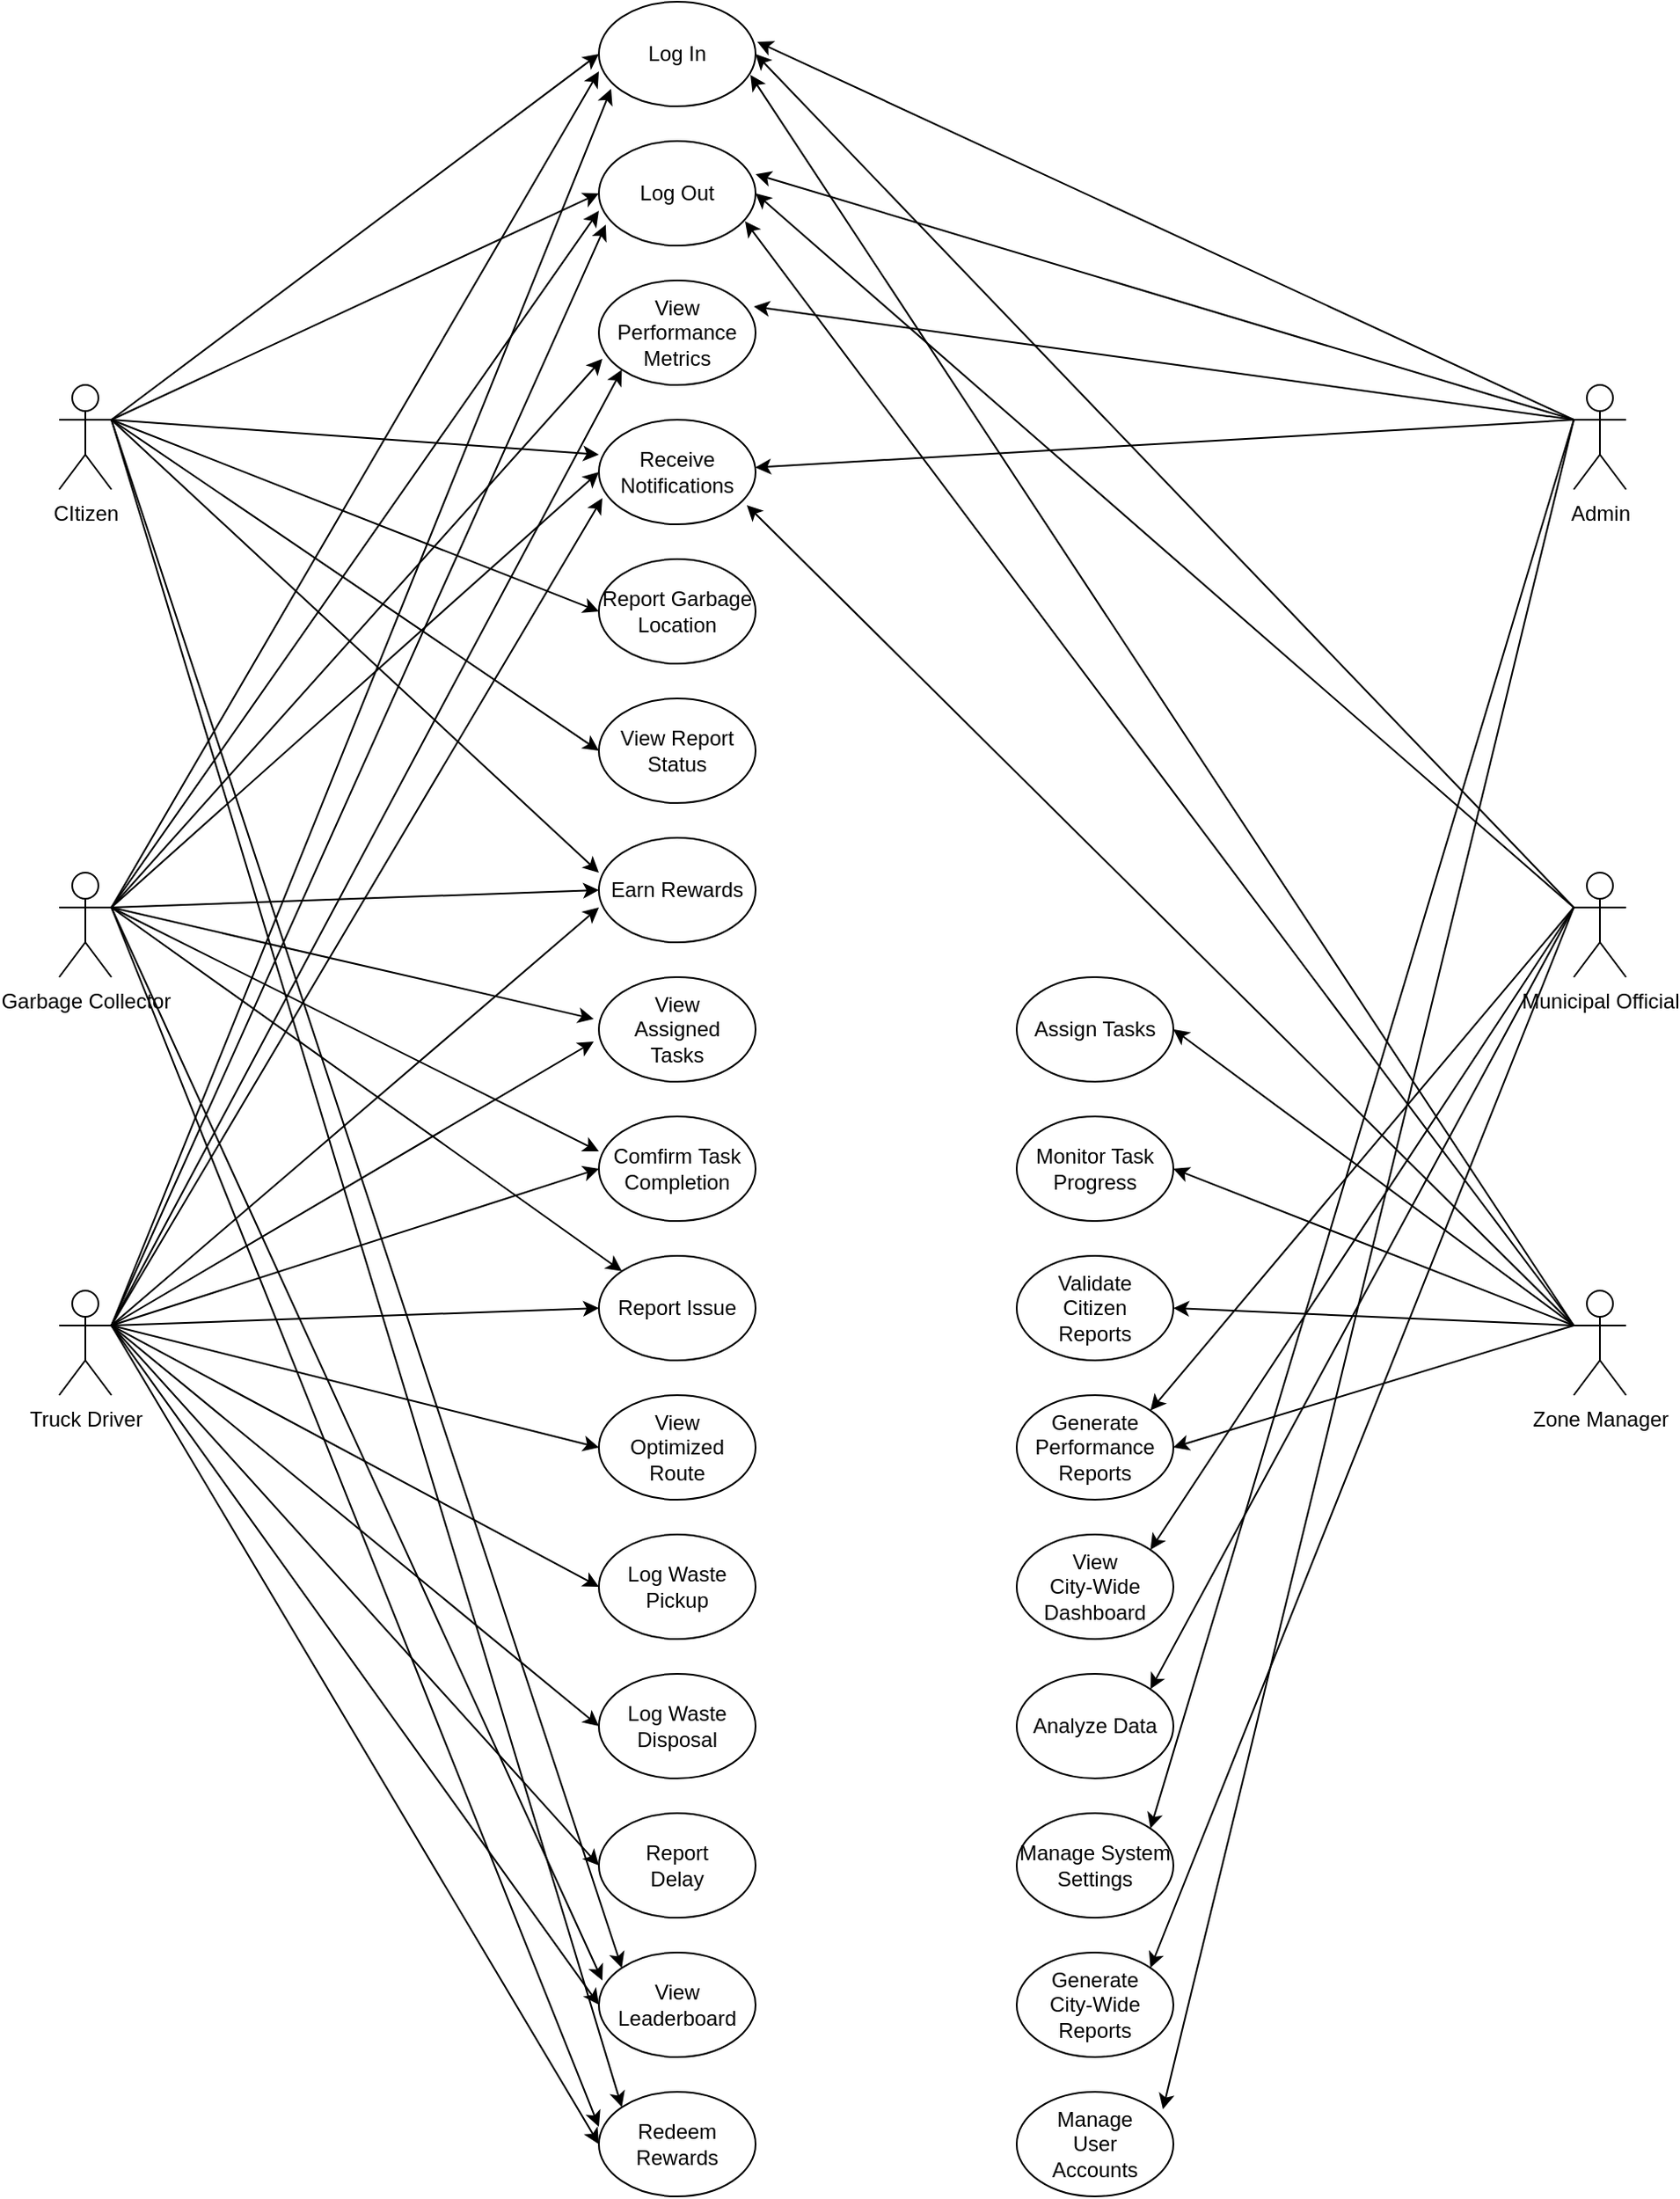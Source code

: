<mxfile version="28.0.7">
  <diagram name="Page-1" id="DpO9iMzfWjLum_n4VByZ">
    <mxGraphModel dx="1426" dy="865" grid="1" gridSize="10" guides="1" tooltips="1" connect="1" arrows="1" fold="1" page="1" pageScale="1" pageWidth="1169" pageHeight="1654" background="#ffffff" math="0" shadow="0">
      <root>
        <mxCell id="0" />
        <mxCell id="1" parent="0" />
        <mxCell id="LSAs5oSdMveP9yP4Xt4q-1" value="CItizen" style="shape=umlActor;verticalLabelPosition=bottom;verticalAlign=top;html=1;outlineConnect=0;rounded=1;" parent="1" vertex="1">
          <mxGeometry x="130" y="300" width="30" height="60" as="geometry" />
        </mxCell>
        <mxCell id="LSAs5oSdMveP9yP4Xt4q-4" value="Garbage Collector" style="shape=umlActor;verticalLabelPosition=bottom;verticalAlign=top;html=1;outlineConnect=0;rounded=1;" parent="1" vertex="1">
          <mxGeometry x="130" y="580" width="30" height="60" as="geometry" />
        </mxCell>
        <mxCell id="LSAs5oSdMveP9yP4Xt4q-8" value="Truck Driver" style="shape=umlActor;verticalLabelPosition=bottom;verticalAlign=top;html=1;outlineConnect=0;rounded=1;" parent="1" vertex="1">
          <mxGeometry x="130" y="820" width="30" height="60" as="geometry" />
        </mxCell>
        <mxCell id="LSAs5oSdMveP9yP4Xt4q-10" value="Municipal Official" style="shape=umlActor;verticalLabelPosition=bottom;verticalAlign=top;html=1;outlineConnect=0;rounded=1;" parent="1" vertex="1">
          <mxGeometry x="1000" y="580" width="30" height="60" as="geometry" />
        </mxCell>
        <mxCell id="LSAs5oSdMveP9yP4Xt4q-14" value="Log In" style="ellipse;whiteSpace=wrap;html=1;rounded=1;" parent="1" vertex="1">
          <mxGeometry x="440" y="80" width="90" height="60" as="geometry" />
        </mxCell>
        <mxCell id="LSAs5oSdMveP9yP4Xt4q-15" value="Log Out" style="ellipse;whiteSpace=wrap;html=1;rounded=1;" parent="1" vertex="1">
          <mxGeometry x="440" y="160" width="90" height="60" as="geometry" />
        </mxCell>
        <mxCell id="LSAs5oSdMveP9yP4Xt4q-16" value="Report Garbage Location" style="ellipse;whiteSpace=wrap;html=1;rounded=1;" parent="1" vertex="1">
          <mxGeometry x="440" y="400" width="90" height="60" as="geometry" />
        </mxCell>
        <mxCell id="LSAs5oSdMveP9yP4Xt4q-17" value="View Performance Metrics" style="ellipse;whiteSpace=wrap;html=1;rounded=1;" parent="1" vertex="1">
          <mxGeometry x="440" y="240" width="90" height="60" as="geometry" />
        </mxCell>
        <mxCell id="LSAs5oSdMveP9yP4Xt4q-19" value="Earn Rewards" style="ellipse;whiteSpace=wrap;html=1;rounded=1;" parent="1" vertex="1">
          <mxGeometry x="440" y="560" width="90" height="60" as="geometry" />
        </mxCell>
        <mxCell id="LSAs5oSdMveP9yP4Xt4q-20" value="Comfirm&amp;nbsp;&lt;span style=&quot;background-color: transparent; color: light-dark(rgb(0, 0, 0), rgb(255, 255, 255));&quot;&gt;Task&lt;/span&gt;&lt;div&gt;&lt;div&gt;Completion&lt;/div&gt;&lt;/div&gt;" style="ellipse;whiteSpace=wrap;html=1;rounded=1;" parent="1" vertex="1">
          <mxGeometry x="440" y="720" width="90" height="60" as="geometry" />
        </mxCell>
        <mxCell id="LSAs5oSdMveP9yP4Xt4q-21" value="Report Issue" style="ellipse;whiteSpace=wrap;html=1;rounded=1;" parent="1" vertex="1">
          <mxGeometry x="440" y="800" width="90" height="60" as="geometry" />
        </mxCell>
        <mxCell id="LSAs5oSdMveP9yP4Xt4q-22" value="View&lt;div&gt;Optimized Route&lt;/div&gt;" style="ellipse;whiteSpace=wrap;html=1;rounded=1;" parent="1" vertex="1">
          <mxGeometry x="440" y="880" width="90" height="60" as="geometry" />
        </mxCell>
        <mxCell id="LSAs5oSdMveP9yP4Xt4q-23" value="Log&amp;nbsp;&lt;span style=&quot;background-color: transparent; color: light-dark(rgb(0, 0, 0), rgb(255, 255, 255));&quot;&gt;Waste Pickup&lt;/span&gt;" style="ellipse;whiteSpace=wrap;html=1;rounded=1;" parent="1" vertex="1">
          <mxGeometry x="440" y="960" width="90" height="60" as="geometry" />
        </mxCell>
        <mxCell id="LSAs5oSdMveP9yP4Xt4q-24" value="Log Waste Disposal" style="ellipse;whiteSpace=wrap;html=1;rounded=1;" parent="1" vertex="1">
          <mxGeometry x="440" y="1040" width="90" height="60" as="geometry" />
        </mxCell>
        <mxCell id="LSAs5oSdMveP9yP4Xt4q-25" value="Report&lt;div&gt;Delay&lt;/div&gt;" style="ellipse;whiteSpace=wrap;html=1;rounded=1;" parent="1" vertex="1">
          <mxGeometry x="440" y="1120" width="90" height="60" as="geometry" />
        </mxCell>
        <mxCell id="LSAs5oSdMveP9yP4Xt4q-26" value="Assign Tasks" style="ellipse;whiteSpace=wrap;html=1;rounded=1;" parent="1" vertex="1">
          <mxGeometry x="680" y="640" width="90" height="60" as="geometry" />
        </mxCell>
        <mxCell id="LSAs5oSdMveP9yP4Xt4q-27" value="Monitor Task Progress" style="ellipse;whiteSpace=wrap;html=1;rounded=1;" parent="1" vertex="1">
          <mxGeometry x="680" y="720" width="90" height="60" as="geometry" />
        </mxCell>
        <mxCell id="LSAs5oSdMveP9yP4Xt4q-28" value="Validate&lt;div&gt;&lt;span style=&quot;background-color: transparent; color: light-dark(rgb(0, 0, 0), rgb(255, 255, 255));&quot;&gt;Citizen&lt;/span&gt;&lt;div&gt;&lt;span style=&quot;background-color: transparent; color: light-dark(rgb(0, 0, 0), rgb(255, 255, 255));&quot;&gt;Reports&lt;/span&gt;&lt;/div&gt;&lt;/div&gt;" style="ellipse;whiteSpace=wrap;html=1;rounded=1;" parent="1" vertex="1">
          <mxGeometry x="680" y="800" width="90" height="60" as="geometry" />
        </mxCell>
        <mxCell id="LSAs5oSdMveP9yP4Xt4q-29" value="Generate Performance Reports" style="ellipse;whiteSpace=wrap;html=1;rounded=1;" parent="1" vertex="1">
          <mxGeometry x="680" y="880" width="90" height="60" as="geometry" />
        </mxCell>
        <mxCell id="LSAs5oSdMveP9yP4Xt4q-30" value="View&lt;div&gt;City-Wide&lt;/div&gt;&lt;div&gt;Dashboard&lt;/div&gt;" style="ellipse;whiteSpace=wrap;html=1;rounded=1;" parent="1" vertex="1">
          <mxGeometry x="680" y="960" width="90" height="60" as="geometry" />
        </mxCell>
        <mxCell id="LSAs5oSdMveP9yP4Xt4q-31" value="Analyze Data" style="ellipse;whiteSpace=wrap;html=1;rounded=1;" parent="1" vertex="1">
          <mxGeometry x="680" y="1040" width="90" height="60" as="geometry" />
        </mxCell>
        <mxCell id="LSAs5oSdMveP9yP4Xt4q-32" value="Manage System Settings" style="ellipse;whiteSpace=wrap;html=1;rounded=1;" parent="1" vertex="1">
          <mxGeometry x="680" y="1120" width="90" height="60" as="geometry" />
        </mxCell>
        <mxCell id="LSAs5oSdMveP9yP4Xt4q-33" value="Generate&lt;div&gt;City-Wide&lt;/div&gt;&lt;div&gt;Reports&lt;/div&gt;" style="ellipse;whiteSpace=wrap;html=1;rounded=1;" parent="1" vertex="1">
          <mxGeometry x="680" y="1200" width="90" height="60" as="geometry" />
        </mxCell>
        <mxCell id="LSAs5oSdMveP9yP4Xt4q-34" value="Manage&lt;div&gt;User&lt;/div&gt;&lt;div&gt;Accounts&lt;/div&gt;" style="ellipse;whiteSpace=wrap;html=1;rounded=1;" parent="1" vertex="1">
          <mxGeometry x="680" y="1280" width="90" height="60" as="geometry" />
        </mxCell>
        <mxCell id="LSAs5oSdMveP9yP4Xt4q-35" value="View Leaderboard" style="ellipse;whiteSpace=wrap;html=1;rounded=1;" parent="1" vertex="1">
          <mxGeometry x="440" y="1200" width="90" height="60" as="geometry" />
        </mxCell>
        <mxCell id="LSAs5oSdMveP9yP4Xt4q-36" value="Redeem&lt;div&gt;Rewards&lt;/div&gt;" style="ellipse;whiteSpace=wrap;html=1;rounded=1;" parent="1" vertex="1">
          <mxGeometry x="440" y="1280" width="90" height="60" as="geometry" />
        </mxCell>
        <mxCell id="LSAs5oSdMveP9yP4Xt4q-37" value="View&lt;div&gt;Assigned&lt;/div&gt;&lt;div&gt;Tasks&lt;/div&gt;" style="ellipse;whiteSpace=wrap;html=1;rounded=1;" parent="1" vertex="1">
          <mxGeometry x="440" y="640" width="90" height="60" as="geometry" />
        </mxCell>
        <mxCell id="LSAs5oSdMveP9yP4Xt4q-38" value="Receive Notifications" style="ellipse;whiteSpace=wrap;html=1;rounded=1;" parent="1" vertex="1">
          <mxGeometry x="440" y="320" width="90" height="60" as="geometry" />
        </mxCell>
        <mxCell id="m6IIViM59i8U2YxwG6Qa-5" value="Admin" style="shape=umlActor;verticalLabelPosition=bottom;verticalAlign=top;html=1;outlineConnect=0;rounded=1;" parent="1" vertex="1">
          <mxGeometry x="1000" y="300" width="30" height="60" as="geometry" />
        </mxCell>
        <mxCell id="m6IIViM59i8U2YxwG6Qa-17" value="" style="endArrow=classic;html=1;rounded=0;entryX=0;entryY=0.5;entryDx=0;entryDy=0;exitX=1;exitY=0.333;exitDx=0;exitDy=0;exitPerimeter=0;" parent="1" source="LSAs5oSdMveP9yP4Xt4q-1" target="LSAs5oSdMveP9yP4Xt4q-14" edge="1">
          <mxGeometry width="50" height="50" relative="1" as="geometry">
            <mxPoint x="200" y="290" as="sourcePoint" />
            <mxPoint x="210" y="270" as="targetPoint" />
          </mxGeometry>
        </mxCell>
        <mxCell id="m6IIViM59i8U2YxwG6Qa-27" value="" style="endArrow=classic;html=1;rounded=0;entryX=1;entryY=0.317;entryDx=0;entryDy=0;entryPerimeter=0;" parent="1" target="LSAs5oSdMveP9yP4Xt4q-15" edge="1">
          <mxGeometry width="50" height="50" relative="1" as="geometry">
            <mxPoint x="1000" y="320" as="sourcePoint" />
            <mxPoint x="1050" y="270" as="targetPoint" />
          </mxGeometry>
        </mxCell>
        <mxCell id="m6IIViM59i8U2YxwG6Qa-28" value="" style="endArrow=classic;html=1;rounded=0;entryX=0.078;entryY=0.833;entryDx=0;entryDy=0;entryPerimeter=0;" parent="1" target="LSAs5oSdMveP9yP4Xt4q-14" edge="1">
          <mxGeometry width="50" height="50" relative="1" as="geometry">
            <mxPoint x="160" y="840" as="sourcePoint" />
            <mxPoint x="210" y="790" as="targetPoint" />
          </mxGeometry>
        </mxCell>
        <mxCell id="m6IIViM59i8U2YxwG6Qa-29" value="" style="endArrow=classic;html=1;rounded=0;entryX=0;entryY=0.667;entryDx=0;entryDy=0;entryPerimeter=0;" parent="1" target="LSAs5oSdMveP9yP4Xt4q-14" edge="1">
          <mxGeometry width="50" height="50" relative="1" as="geometry">
            <mxPoint x="160" y="600" as="sourcePoint" />
            <mxPoint x="210" y="550" as="targetPoint" />
          </mxGeometry>
        </mxCell>
        <mxCell id="m6IIViM59i8U2YxwG6Qa-31" value="" style="endArrow=classic;html=1;rounded=0;entryX=1.011;entryY=0.383;entryDx=0;entryDy=0;entryPerimeter=0;" parent="1" target="LSAs5oSdMveP9yP4Xt4q-14" edge="1">
          <mxGeometry width="50" height="50" relative="1" as="geometry">
            <mxPoint x="1000" y="320" as="sourcePoint" />
            <mxPoint x="530" y="90" as="targetPoint" />
          </mxGeometry>
        </mxCell>
        <mxCell id="m6IIViM59i8U2YxwG6Qa-32" value="" style="endArrow=classic;html=1;rounded=0;entryX=1;entryY=0.5;entryDx=0;entryDy=0;" parent="1" target="LSAs5oSdMveP9yP4Xt4q-14" edge="1">
          <mxGeometry width="50" height="50" relative="1" as="geometry">
            <mxPoint x="1000" y="600" as="sourcePoint" />
            <mxPoint x="840" y="310" as="targetPoint" />
          </mxGeometry>
        </mxCell>
        <mxCell id="m6IIViM59i8U2YxwG6Qa-35" value="" style="endArrow=classic;html=1;rounded=0;entryX=1;entryY=0.5;entryDx=0;entryDy=0;" parent="1" target="LSAs5oSdMveP9yP4Xt4q-15" edge="1">
          <mxGeometry width="50" height="50" relative="1" as="geometry">
            <mxPoint x="1000" y="600" as="sourcePoint" />
            <mxPoint x="1050" y="550" as="targetPoint" />
          </mxGeometry>
        </mxCell>
        <mxCell id="m6IIViM59i8U2YxwG6Qa-36" value="" style="endArrow=classic;html=1;rounded=0;entryX=0.989;entryY=0.25;entryDx=0;entryDy=0;entryPerimeter=0;" parent="1" target="LSAs5oSdMveP9yP4Xt4q-17" edge="1">
          <mxGeometry width="50" height="50" relative="1" as="geometry">
            <mxPoint x="1000" y="320" as="sourcePoint" />
            <mxPoint x="530" y="249" as="targetPoint" />
          </mxGeometry>
        </mxCell>
        <mxCell id="m6IIViM59i8U2YxwG6Qa-38" value="" style="endArrow=classic;html=1;rounded=0;" parent="1" target="LSAs5oSdMveP9yP4Xt4q-38" edge="1">
          <mxGeometry width="50" height="50" relative="1" as="geometry">
            <mxPoint x="1000" y="320" as="sourcePoint" />
            <mxPoint x="1050" y="270" as="targetPoint" />
          </mxGeometry>
        </mxCell>
        <mxCell id="m6IIViM59i8U2YxwG6Qa-42" value="" style="endArrow=classic;html=1;rounded=0;entryX=0;entryY=0.5;entryDx=0;entryDy=0;" parent="1" target="LSAs5oSdMveP9yP4Xt4q-15" edge="1">
          <mxGeometry width="50" height="50" relative="1" as="geometry">
            <mxPoint x="160" y="320" as="sourcePoint" />
            <mxPoint x="210" y="270" as="targetPoint" />
          </mxGeometry>
        </mxCell>
        <mxCell id="m6IIViM59i8U2YxwG6Qa-44" value="" style="endArrow=classic;html=1;rounded=0;entryX=0;entryY=0.333;entryDx=0;entryDy=0;entryPerimeter=0;" parent="1" target="LSAs5oSdMveP9yP4Xt4q-38" edge="1">
          <mxGeometry width="50" height="50" relative="1" as="geometry">
            <mxPoint x="160" y="320" as="sourcePoint" />
            <mxPoint x="210" y="270" as="targetPoint" />
          </mxGeometry>
        </mxCell>
        <mxCell id="m6IIViM59i8U2YxwG6Qa-45" value="" style="endArrow=classic;html=1;rounded=0;entryX=0;entryY=0.667;entryDx=0;entryDy=0;entryPerimeter=0;" parent="1" target="LSAs5oSdMveP9yP4Xt4q-15" edge="1">
          <mxGeometry width="50" height="50" relative="1" as="geometry">
            <mxPoint x="160" y="600" as="sourcePoint" />
            <mxPoint x="210" y="550" as="targetPoint" />
          </mxGeometry>
        </mxCell>
        <mxCell id="m6IIViM59i8U2YxwG6Qa-46" value="" style="endArrow=classic;html=1;rounded=0;entryX=0.022;entryY=0.75;entryDx=0;entryDy=0;entryPerimeter=0;" parent="1" target="LSAs5oSdMveP9yP4Xt4q-17" edge="1">
          <mxGeometry width="50" height="50" relative="1" as="geometry">
            <mxPoint x="160" y="600" as="sourcePoint" />
            <mxPoint x="210" y="550" as="targetPoint" />
          </mxGeometry>
        </mxCell>
        <mxCell id="m6IIViM59i8U2YxwG6Qa-47" value="" style="endArrow=classic;html=1;rounded=0;entryX=0;entryY=0.5;entryDx=0;entryDy=0;" parent="1" target="LSAs5oSdMveP9yP4Xt4q-38" edge="1">
          <mxGeometry width="50" height="50" relative="1" as="geometry">
            <mxPoint x="160" y="600" as="sourcePoint" />
            <mxPoint x="210" y="550" as="targetPoint" />
          </mxGeometry>
        </mxCell>
        <mxCell id="m6IIViM59i8U2YxwG6Qa-48" value="" style="endArrow=classic;html=1;rounded=0;entryX=0.044;entryY=0.8;entryDx=0;entryDy=0;entryPerimeter=0;" parent="1" target="LSAs5oSdMveP9yP4Xt4q-15" edge="1">
          <mxGeometry width="50" height="50" relative="1" as="geometry">
            <mxPoint x="160" y="840" as="sourcePoint" />
            <mxPoint x="210" y="790" as="targetPoint" />
          </mxGeometry>
        </mxCell>
        <mxCell id="m6IIViM59i8U2YxwG6Qa-49" value="" style="endArrow=classic;html=1;rounded=0;entryX=0;entryY=1;entryDx=0;entryDy=0;" parent="1" target="LSAs5oSdMveP9yP4Xt4q-17" edge="1">
          <mxGeometry width="50" height="50" relative="1" as="geometry">
            <mxPoint x="160" y="840" as="sourcePoint" />
            <mxPoint x="210" y="790" as="targetPoint" />
          </mxGeometry>
        </mxCell>
        <mxCell id="m6IIViM59i8U2YxwG6Qa-50" value="" style="endArrow=classic;html=1;rounded=0;entryX=0.022;entryY=0.75;entryDx=0;entryDy=0;entryPerimeter=0;" parent="1" target="LSAs5oSdMveP9yP4Xt4q-38" edge="1">
          <mxGeometry width="50" height="50" relative="1" as="geometry">
            <mxPoint x="160" y="840" as="sourcePoint" />
            <mxPoint x="210" y="790" as="targetPoint" />
          </mxGeometry>
        </mxCell>
        <mxCell id="m6IIViM59i8U2YxwG6Qa-51" value="" style="endArrow=classic;html=1;rounded=0;entryX=0;entryY=0.5;entryDx=0;entryDy=0;" parent="1" target="LSAs5oSdMveP9yP4Xt4q-16" edge="1">
          <mxGeometry width="50" height="50" relative="1" as="geometry">
            <mxPoint x="160" y="320" as="sourcePoint" />
            <mxPoint x="210" y="270" as="targetPoint" />
          </mxGeometry>
        </mxCell>
        <mxCell id="LSAs5oSdMveP9yP4Xt4q-9" value="Zone Manager" style="shape=umlActor;verticalLabelPosition=bottom;verticalAlign=top;html=1;outlineConnect=0;rounded=1;movable=1;resizable=1;rotatable=1;deletable=1;editable=1;locked=0;connectable=1;" parent="1" vertex="1">
          <mxGeometry x="1000" y="820" width="30" height="60" as="geometry" />
        </mxCell>
        <mxCell id="m6IIViM59i8U2YxwG6Qa-33" value="" style="endArrow=classic;html=1;rounded=0;entryX=0.967;entryY=0.7;entryDx=0;entryDy=0;entryPerimeter=0;movable=0;resizable=0;rotatable=0;deletable=0;editable=0;locked=1;connectable=0;" parent="1" target="LSAs5oSdMveP9yP4Xt4q-14" edge="1">
          <mxGeometry width="50" height="50" relative="1" as="geometry">
            <mxPoint x="1000" y="840" as="sourcePoint" />
            <mxPoint x="1050" y="790" as="targetPoint" />
          </mxGeometry>
        </mxCell>
        <mxCell id="m6IIViM59i8U2YxwG6Qa-37" value="" style="endArrow=classic;html=1;rounded=0;entryX=0.933;entryY=0.767;entryDx=0;entryDy=0;entryPerimeter=0;movable=0;resizable=0;rotatable=0;deletable=0;editable=0;locked=1;connectable=0;" parent="1" target="LSAs5oSdMveP9yP4Xt4q-15" edge="1">
          <mxGeometry width="50" height="50" relative="1" as="geometry">
            <mxPoint x="1000" y="840" as="sourcePoint" />
            <mxPoint x="1050" y="790" as="targetPoint" />
          </mxGeometry>
        </mxCell>
        <mxCell id="m6IIViM59i8U2YxwG6Qa-41" value="" style="endArrow=classic;html=1;rounded=0;entryX=0.944;entryY=0.817;entryDx=0;entryDy=0;entryPerimeter=0;movable=0;resizable=0;rotatable=0;deletable=0;editable=0;locked=1;connectable=0;" parent="1" target="LSAs5oSdMveP9yP4Xt4q-38" edge="1">
          <mxGeometry width="50" height="50" relative="1" as="geometry">
            <mxPoint x="1000" y="840" as="sourcePoint" />
            <mxPoint x="1050" y="790" as="targetPoint" />
          </mxGeometry>
        </mxCell>
        <mxCell id="m6IIViM59i8U2YxwG6Qa-59" value="View Report&lt;div&gt;Status&lt;/div&gt;" style="ellipse;whiteSpace=wrap;html=1;rounded=1;" parent="1" vertex="1">
          <mxGeometry x="440" y="480" width="90" height="60" as="geometry" />
        </mxCell>
        <mxCell id="m6IIViM59i8U2YxwG6Qa-60" value="" style="endArrow=classic;html=1;rounded=0;entryX=0;entryY=0.5;entryDx=0;entryDy=0;" parent="1" target="m6IIViM59i8U2YxwG6Qa-59" edge="1">
          <mxGeometry width="50" height="50" relative="1" as="geometry">
            <mxPoint x="160" y="320" as="sourcePoint" />
            <mxPoint x="210" y="270" as="targetPoint" />
          </mxGeometry>
        </mxCell>
        <mxCell id="m6IIViM59i8U2YxwG6Qa-61" value="" style="endArrow=classic;html=1;rounded=0;entryX=0;entryY=0.333;entryDx=0;entryDy=0;entryPerimeter=0;" parent="1" target="LSAs5oSdMveP9yP4Xt4q-19" edge="1">
          <mxGeometry width="50" height="50" relative="1" as="geometry">
            <mxPoint x="160" y="320" as="sourcePoint" />
            <mxPoint x="210" y="270" as="targetPoint" />
          </mxGeometry>
        </mxCell>
        <mxCell id="m6IIViM59i8U2YxwG6Qa-62" value="" style="endArrow=classic;html=1;rounded=0;entryX=0;entryY=0.5;entryDx=0;entryDy=0;" parent="1" target="LSAs5oSdMveP9yP4Xt4q-19" edge="1">
          <mxGeometry width="50" height="50" relative="1" as="geometry">
            <mxPoint x="160" y="600" as="sourcePoint" />
            <mxPoint x="210" y="550" as="targetPoint" />
          </mxGeometry>
        </mxCell>
        <mxCell id="m6IIViM59i8U2YxwG6Qa-63" value="" style="endArrow=classic;html=1;rounded=0;entryX=0;entryY=0.667;entryDx=0;entryDy=0;entryPerimeter=0;" parent="1" target="LSAs5oSdMveP9yP4Xt4q-19" edge="1">
          <mxGeometry width="50" height="50" relative="1" as="geometry">
            <mxPoint x="160" y="840" as="sourcePoint" />
            <mxPoint x="210" y="790" as="targetPoint" />
          </mxGeometry>
        </mxCell>
        <mxCell id="m6IIViM59i8U2YxwG6Qa-64" value="" style="endArrow=classic;html=1;rounded=0;entryX=-0.033;entryY=0.4;entryDx=0;entryDy=0;entryPerimeter=0;" parent="1" target="LSAs5oSdMveP9yP4Xt4q-37" edge="1">
          <mxGeometry width="50" height="50" relative="1" as="geometry">
            <mxPoint x="160" y="600" as="sourcePoint" />
            <mxPoint x="210" y="550" as="targetPoint" />
          </mxGeometry>
        </mxCell>
        <mxCell id="m6IIViM59i8U2YxwG6Qa-65" value="" style="endArrow=classic;html=1;rounded=0;entryX=-0.033;entryY=0.617;entryDx=0;entryDy=0;entryPerimeter=0;" parent="1" target="LSAs5oSdMveP9yP4Xt4q-37" edge="1">
          <mxGeometry width="50" height="50" relative="1" as="geometry">
            <mxPoint x="160" y="840" as="sourcePoint" />
            <mxPoint x="210" y="790" as="targetPoint" />
          </mxGeometry>
        </mxCell>
        <mxCell id="m6IIViM59i8U2YxwG6Qa-66" value="" style="endArrow=classic;html=1;rounded=0;" parent="1" edge="1">
          <mxGeometry width="50" height="50" relative="1" as="geometry">
            <mxPoint x="160" y="600" as="sourcePoint" />
            <mxPoint x="440" y="740" as="targetPoint" />
          </mxGeometry>
        </mxCell>
        <mxCell id="m6IIViM59i8U2YxwG6Qa-67" value="" style="endArrow=classic;html=1;rounded=0;entryX=0;entryY=0.5;entryDx=0;entryDy=0;" parent="1" target="LSAs5oSdMveP9yP4Xt4q-20" edge="1">
          <mxGeometry width="50" height="50" relative="1" as="geometry">
            <mxPoint x="160" y="840" as="sourcePoint" />
            <mxPoint x="210" y="790" as="targetPoint" />
          </mxGeometry>
        </mxCell>
        <mxCell id="m6IIViM59i8U2YxwG6Qa-68" value="" style="endArrow=classic;html=1;rounded=0;entryX=0;entryY=0;entryDx=0;entryDy=0;" parent="1" target="LSAs5oSdMveP9yP4Xt4q-21" edge="1">
          <mxGeometry width="50" height="50" relative="1" as="geometry">
            <mxPoint x="160" y="600" as="sourcePoint" />
            <mxPoint x="210" y="550" as="targetPoint" />
          </mxGeometry>
        </mxCell>
        <mxCell id="m6IIViM59i8U2YxwG6Qa-69" value="" style="endArrow=classic;html=1;rounded=0;entryX=0;entryY=0.5;entryDx=0;entryDy=0;" parent="1" target="LSAs5oSdMveP9yP4Xt4q-21" edge="1">
          <mxGeometry width="50" height="50" relative="1" as="geometry">
            <mxPoint x="160" y="840" as="sourcePoint" />
            <mxPoint x="210" y="790" as="targetPoint" />
          </mxGeometry>
        </mxCell>
        <mxCell id="m6IIViM59i8U2YxwG6Qa-70" value="" style="endArrow=classic;html=1;rounded=0;entryX=0;entryY=0.5;entryDx=0;entryDy=0;" parent="1" target="LSAs5oSdMveP9yP4Xt4q-22" edge="1">
          <mxGeometry width="50" height="50" relative="1" as="geometry">
            <mxPoint x="160" y="840" as="sourcePoint" />
            <mxPoint x="210" y="790" as="targetPoint" />
          </mxGeometry>
        </mxCell>
        <mxCell id="m6IIViM59i8U2YxwG6Qa-71" value="" style="endArrow=classic;html=1;rounded=0;entryX=0;entryY=0.5;entryDx=0;entryDy=0;" parent="1" target="LSAs5oSdMveP9yP4Xt4q-23" edge="1">
          <mxGeometry width="50" height="50" relative="1" as="geometry">
            <mxPoint x="160" y="840" as="sourcePoint" />
            <mxPoint x="210" y="790" as="targetPoint" />
          </mxGeometry>
        </mxCell>
        <mxCell id="m6IIViM59i8U2YxwG6Qa-72" value="" style="endArrow=classic;html=1;rounded=0;entryX=0;entryY=0.5;entryDx=0;entryDy=0;" parent="1" target="LSAs5oSdMveP9yP4Xt4q-24" edge="1">
          <mxGeometry width="50" height="50" relative="1" as="geometry">
            <mxPoint x="160" y="840" as="sourcePoint" />
            <mxPoint x="210" y="790" as="targetPoint" />
          </mxGeometry>
        </mxCell>
        <mxCell id="m6IIViM59i8U2YxwG6Qa-73" value="" style="endArrow=classic;html=1;rounded=0;entryX=0;entryY=0.5;entryDx=0;entryDy=0;" parent="1" target="LSAs5oSdMveP9yP4Xt4q-25" edge="1">
          <mxGeometry width="50" height="50" relative="1" as="geometry">
            <mxPoint x="160" y="840" as="sourcePoint" />
            <mxPoint x="210" y="790" as="targetPoint" />
          </mxGeometry>
        </mxCell>
        <mxCell id="m6IIViM59i8U2YxwG6Qa-74" value="" style="endArrow=classic;html=1;rounded=0;entryX=0;entryY=0;entryDx=0;entryDy=0;" parent="1" target="LSAs5oSdMveP9yP4Xt4q-35" edge="1">
          <mxGeometry width="50" height="50" relative="1" as="geometry">
            <mxPoint x="160" y="320" as="sourcePoint" />
            <mxPoint x="210" y="270" as="targetPoint" />
          </mxGeometry>
        </mxCell>
        <mxCell id="m6IIViM59i8U2YxwG6Qa-75" value="" style="endArrow=classic;html=1;rounded=0;startSize=6;jumpSize=6;entryX=0.022;entryY=0.267;entryDx=0;entryDy=0;entryPerimeter=0;" parent="1" target="LSAs5oSdMveP9yP4Xt4q-35" edge="1">
          <mxGeometry width="50" height="50" relative="1" as="geometry">
            <mxPoint x="160" y="600" as="sourcePoint" />
            <mxPoint x="450" y="1210" as="targetPoint" />
          </mxGeometry>
        </mxCell>
        <mxCell id="m6IIViM59i8U2YxwG6Qa-76" value="" style="endArrow=classic;html=1;rounded=0;entryX=0;entryY=0.5;entryDx=0;entryDy=0;" parent="1" target="LSAs5oSdMveP9yP4Xt4q-35" edge="1">
          <mxGeometry width="50" height="50" relative="1" as="geometry">
            <mxPoint x="160" y="840" as="sourcePoint" />
            <mxPoint x="210" y="790" as="targetPoint" />
          </mxGeometry>
        </mxCell>
        <mxCell id="m6IIViM59i8U2YxwG6Qa-77" value="" style="endArrow=classic;html=1;rounded=0;entryX=0;entryY=0.5;entryDx=0;entryDy=0;" parent="1" target="LSAs5oSdMveP9yP4Xt4q-36" edge="1">
          <mxGeometry width="50" height="50" relative="1" as="geometry">
            <mxPoint x="160" y="840" as="sourcePoint" />
            <mxPoint x="150" y="1310" as="targetPoint" />
          </mxGeometry>
        </mxCell>
        <mxCell id="m6IIViM59i8U2YxwG6Qa-78" value="" style="endArrow=classic;html=1;rounded=0;entryX=0;entryY=0;entryDx=0;entryDy=0;" parent="1" target="LSAs5oSdMveP9yP4Xt4q-36" edge="1">
          <mxGeometry width="50" height="50" relative="1" as="geometry">
            <mxPoint x="160" y="320" as="sourcePoint" />
            <mxPoint x="210" y="270" as="targetPoint" />
          </mxGeometry>
        </mxCell>
        <mxCell id="m6IIViM59i8U2YxwG6Qa-79" value="" style="endArrow=classic;html=1;rounded=0;entryX=0;entryY=0.333;entryDx=0;entryDy=0;entryPerimeter=0;" parent="1" target="LSAs5oSdMveP9yP4Xt4q-36" edge="1">
          <mxGeometry width="50" height="50" relative="1" as="geometry">
            <mxPoint x="160" y="600" as="sourcePoint" />
            <mxPoint x="210" y="550" as="targetPoint" />
          </mxGeometry>
        </mxCell>
        <mxCell id="m6IIViM59i8U2YxwG6Qa-80" value="" style="endArrow=classic;html=1;rounded=0;entryX=1;entryY=0.5;entryDx=0;entryDy=0;" parent="1" target="LSAs5oSdMveP9yP4Xt4q-26" edge="1">
          <mxGeometry width="50" height="50" relative="1" as="geometry">
            <mxPoint x="1000" y="840" as="sourcePoint" />
            <mxPoint x="1050" y="790" as="targetPoint" />
          </mxGeometry>
        </mxCell>
        <mxCell id="m6IIViM59i8U2YxwG6Qa-81" value="" style="endArrow=classic;html=1;rounded=0;entryX=1;entryY=0.5;entryDx=0;entryDy=0;" parent="1" target="LSAs5oSdMveP9yP4Xt4q-27" edge="1">
          <mxGeometry width="50" height="50" relative="1" as="geometry">
            <mxPoint x="1000" y="840" as="sourcePoint" />
            <mxPoint x="1050" y="790" as="targetPoint" />
          </mxGeometry>
        </mxCell>
        <mxCell id="m6IIViM59i8U2YxwG6Qa-82" value="" style="endArrow=classic;html=1;rounded=0;entryX=1;entryY=0.5;entryDx=0;entryDy=0;" parent="1" target="LSAs5oSdMveP9yP4Xt4q-28" edge="1">
          <mxGeometry width="50" height="50" relative="1" as="geometry">
            <mxPoint x="1000" y="840" as="sourcePoint" />
            <mxPoint x="1050" y="790" as="targetPoint" />
          </mxGeometry>
        </mxCell>
        <mxCell id="m6IIViM59i8U2YxwG6Qa-83" value="" style="endArrow=classic;html=1;rounded=0;entryX=1;entryY=0;entryDx=0;entryDy=0;" parent="1" target="LSAs5oSdMveP9yP4Xt4q-29" edge="1">
          <mxGeometry width="50" height="50" relative="1" as="geometry">
            <mxPoint x="1000" y="600" as="sourcePoint" />
            <mxPoint x="1050" y="550" as="targetPoint" />
          </mxGeometry>
        </mxCell>
        <mxCell id="m6IIViM59i8U2YxwG6Qa-84" value="" style="endArrow=classic;html=1;rounded=0;entryX=1;entryY=0.5;entryDx=0;entryDy=0;" parent="1" target="LSAs5oSdMveP9yP4Xt4q-29" edge="1">
          <mxGeometry width="50" height="50" relative="1" as="geometry">
            <mxPoint x="1000" y="840" as="sourcePoint" />
            <mxPoint x="1050" y="790" as="targetPoint" />
          </mxGeometry>
        </mxCell>
        <mxCell id="m6IIViM59i8U2YxwG6Qa-85" value="" style="endArrow=classic;html=1;rounded=0;entryX=1;entryY=0;entryDx=0;entryDy=0;" parent="1" target="LSAs5oSdMveP9yP4Xt4q-30" edge="1">
          <mxGeometry width="50" height="50" relative="1" as="geometry">
            <mxPoint x="1000" y="600" as="sourcePoint" />
            <mxPoint x="1050" y="550" as="targetPoint" />
          </mxGeometry>
        </mxCell>
        <mxCell id="m6IIViM59i8U2YxwG6Qa-86" value="" style="endArrow=classic;html=1;rounded=0;entryX=1;entryY=0;entryDx=0;entryDy=0;" parent="1" target="LSAs5oSdMveP9yP4Xt4q-31" edge="1">
          <mxGeometry width="50" height="50" relative="1" as="geometry">
            <mxPoint x="1000" y="600" as="sourcePoint" />
            <mxPoint x="1050" y="550" as="targetPoint" />
          </mxGeometry>
        </mxCell>
        <mxCell id="m6IIViM59i8U2YxwG6Qa-87" value="" style="endArrow=classic;html=1;rounded=0;entryX=1;entryY=0;entryDx=0;entryDy=0;" parent="1" target="LSAs5oSdMveP9yP4Xt4q-32" edge="1">
          <mxGeometry width="50" height="50" relative="1" as="geometry">
            <mxPoint x="1000" y="320" as="sourcePoint" />
            <mxPoint x="1050" y="270" as="targetPoint" />
          </mxGeometry>
        </mxCell>
        <mxCell id="m6IIViM59i8U2YxwG6Qa-88" value="" style="endArrow=classic;html=1;rounded=0;entryX=1;entryY=0;entryDx=0;entryDy=0;" parent="1" target="LSAs5oSdMveP9yP4Xt4q-33" edge="1">
          <mxGeometry width="50" height="50" relative="1" as="geometry">
            <mxPoint x="1000" y="600" as="sourcePoint" />
            <mxPoint x="1050" y="550" as="targetPoint" />
          </mxGeometry>
        </mxCell>
        <mxCell id="m6IIViM59i8U2YxwG6Qa-89" value="" style="endArrow=classic;html=1;rounded=0;entryX=0.933;entryY=0.167;entryDx=0;entryDy=0;entryPerimeter=0;" parent="1" target="LSAs5oSdMveP9yP4Xt4q-34" edge="1">
          <mxGeometry width="50" height="50" relative="1" as="geometry">
            <mxPoint x="1000" y="320" as="sourcePoint" />
            <mxPoint x="1050" y="270" as="targetPoint" />
          </mxGeometry>
        </mxCell>
      </root>
    </mxGraphModel>
  </diagram>
</mxfile>

